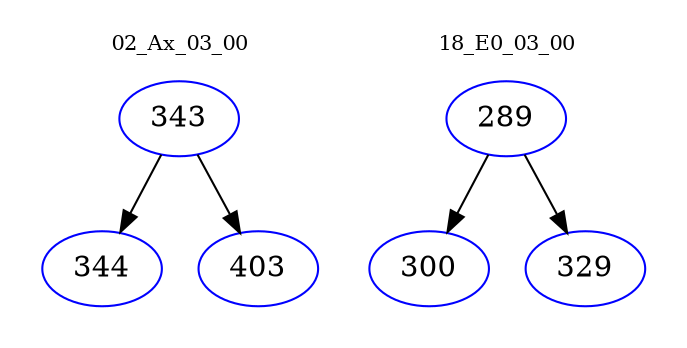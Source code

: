 digraph{
subgraph cluster_0 {
color = white
label = "02_Ax_03_00";
fontsize=10;
T0_343 [label="343", color="blue"]
T0_343 -> T0_344 [color="black"]
T0_344 [label="344", color="blue"]
T0_343 -> T0_403 [color="black"]
T0_403 [label="403", color="blue"]
}
subgraph cluster_1 {
color = white
label = "18_E0_03_00";
fontsize=10;
T1_289 [label="289", color="blue"]
T1_289 -> T1_300 [color="black"]
T1_300 [label="300", color="blue"]
T1_289 -> T1_329 [color="black"]
T1_329 [label="329", color="blue"]
}
}
